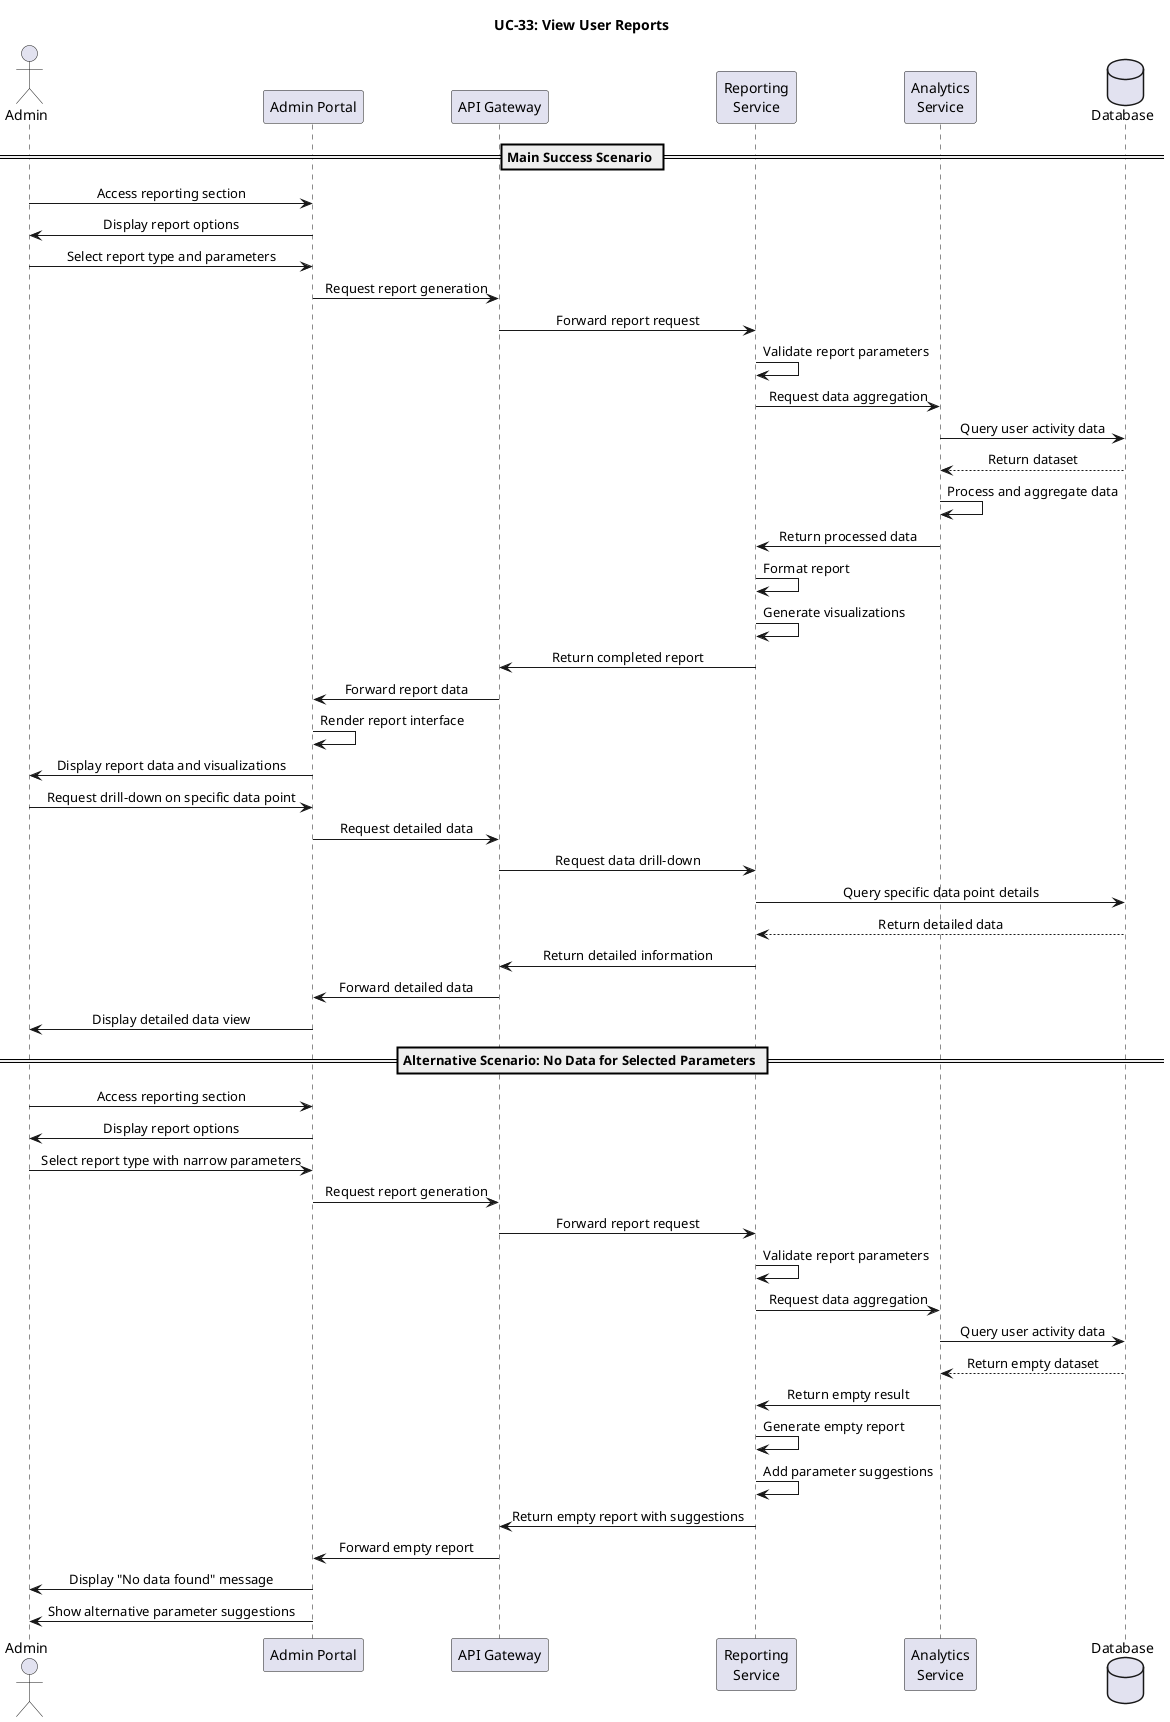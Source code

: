@startuml UC33-ViewUserReports

skinparam sequenceMessageAlign center
skinparam backgroundColor white
skinparam handwritten false

title "UC-33: View User Reports"

actor "Admin" as admin
participant "Admin Portal" as portal
participant "API Gateway" as gateway
participant "Reporting\nService" as reportService
participant "Analytics\nService" as analyticsService
database "Database" as db

== Main Success Scenario ==

admin -> portal: Access reporting section
portal -> admin: Display report options

admin -> portal: Select report type and parameters
portal -> gateway: Request report generation
gateway -> reportService: Forward report request

reportService -> reportService: Validate report parameters
reportService -> analyticsService: Request data aggregation
analyticsService -> db: Query user activity data
db --> analyticsService: Return dataset

analyticsService -> analyticsService: Process and aggregate data
analyticsService -> reportService: Return processed data

reportService -> reportService: Format report
reportService -> reportService: Generate visualizations
reportService -> gateway: Return completed report
gateway -> portal: Forward report data

portal -> portal: Render report interface
portal -> admin: Display report data and visualizations

admin -> portal: Request drill-down on specific data point
portal -> gateway: Request detailed data
gateway -> reportService: Request data drill-down
reportService -> db: Query specific data point details
db --> reportService: Return detailed data
reportService -> gateway: Return detailed information
gateway -> portal: Forward detailed data
portal -> admin: Display detailed data view

== Alternative Scenario: No Data for Selected Parameters ==

admin -> portal: Access reporting section
portal -> admin: Display report options

admin -> portal: Select report type with narrow parameters
portal -> gateway: Request report generation
gateway -> reportService: Forward report request

reportService -> reportService: Validate report parameters
reportService -> analyticsService: Request data aggregation
analyticsService -> db: Query user activity data
db --> analyticsService: Return empty dataset

analyticsService -> reportService: Return empty result
reportService -> reportService: Generate empty report
reportService -> reportService: Add parameter suggestions
reportService -> gateway: Return empty report with suggestions
gateway -> portal: Forward empty report

portal -> admin: Display "No data found" message
portal -> admin: Show alternative parameter suggestions

@enduml 